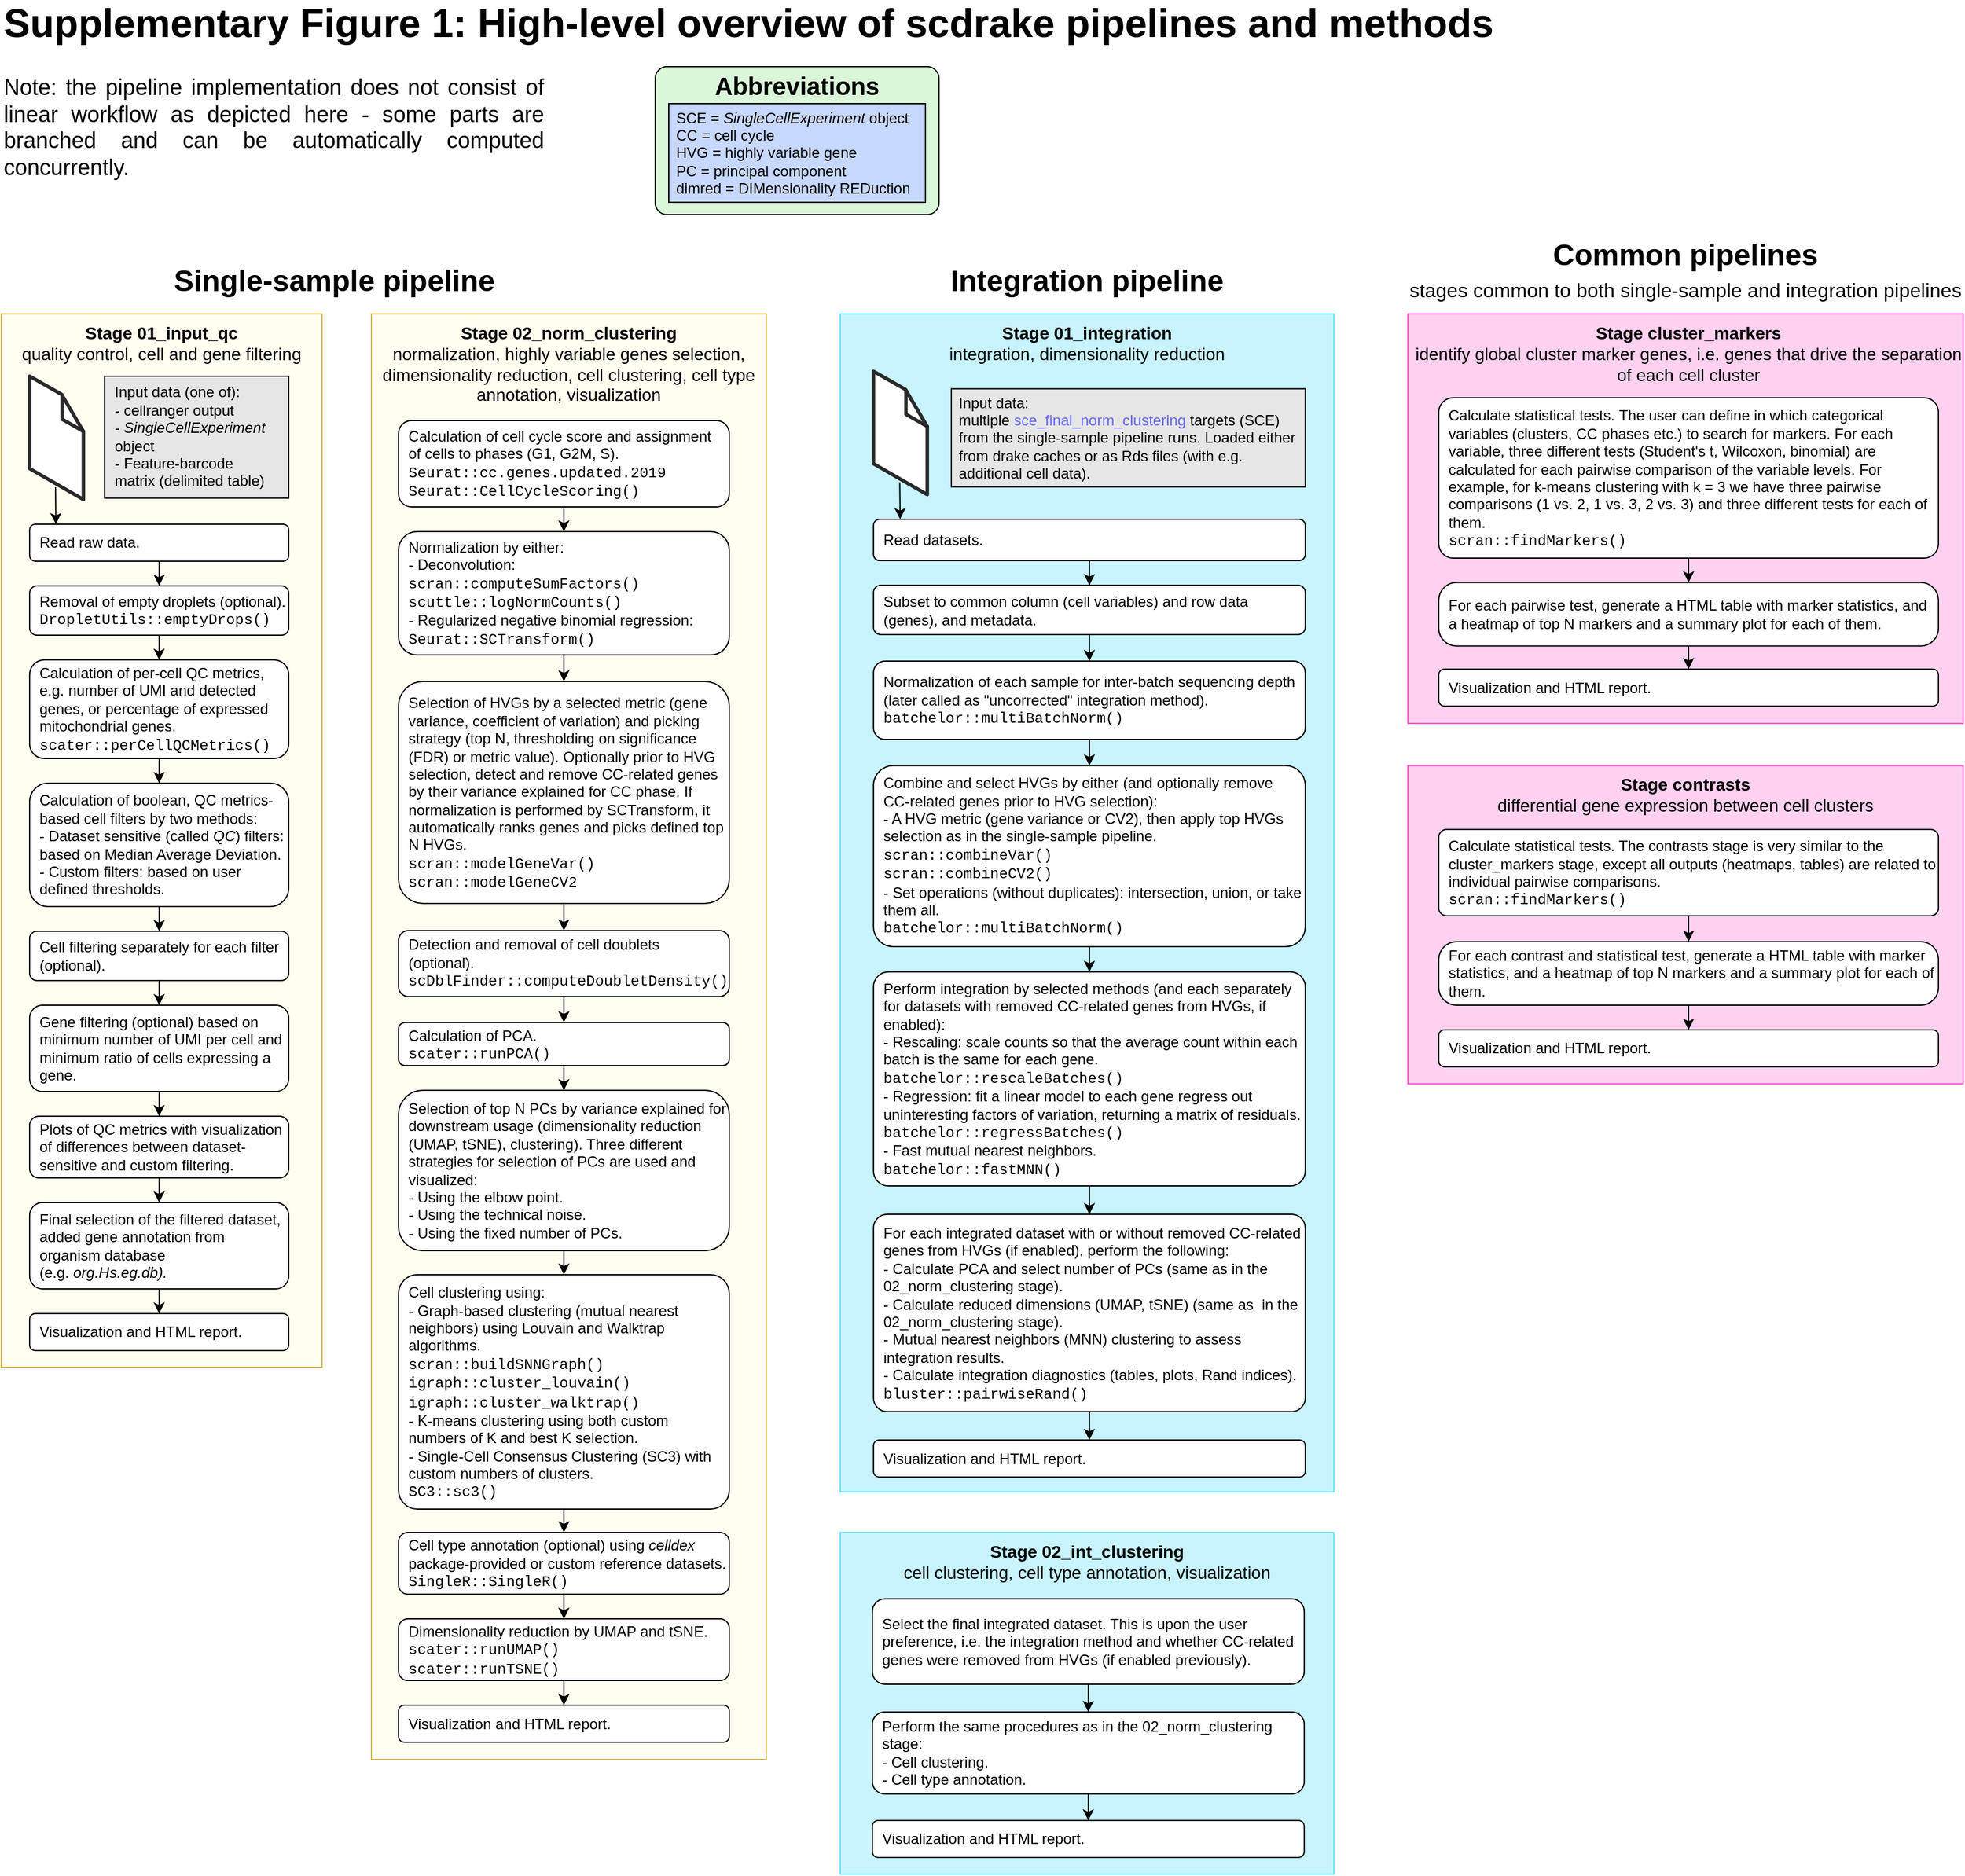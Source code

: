 <mxfile version="20.3.0" type="device"><diagram id="nO1Rkv5zXRL1NjKxyRtv" name="Page-1"><mxGraphModel dx="1422" dy="989" grid="1" gridSize="10" guides="1" tooltips="1" connect="1" arrows="1" fold="1" page="1" pageScale="1" pageWidth="2000" pageHeight="2000" math="0" shadow="0"><root><mxCell id="0"/><mxCell id="1" parent="0"/><mxCell id="ham2sdyWAXaf4eXFICbt-1" value="&lt;font color=&quot;#000000&quot; style=&quot;font-size: 32px;&quot;&gt;Supplementary Figure 1: High-level overview of scdrake pipelines and methods&lt;br style=&quot;font-size: 32px;&quot;&gt;&lt;/font&gt;" style="text;html=1;strokeColor=none;fillColor=none;align=left;verticalAlign=middle;whiteSpace=wrap;rounded=0;fontColor=#6666FF;fontSize=32;fontStyle=1" parent="1" vertex="1"><mxGeometry x="40" y="20" width="1280" height="30" as="geometry"/></mxCell><mxCell id="ham2sdyWAXaf4eXFICbt-2" value="&lt;font style=&quot;font-size: 14px;&quot;&gt;&lt;b&gt;Stage 01_input_qc&lt;/b&gt;&lt;br&gt;quality control, cell and gene filtering&lt;/font&gt;" style="rounded=0;whiteSpace=wrap;html=1;fillColor=#FFFEF0;strokeColor=#d6b656;verticalAlign=top;" parent="1" vertex="1"><mxGeometry x="40" y="270.5" width="260" height="854" as="geometry"/></mxCell><mxCell id="ham2sdyWAXaf4eXFICbt-3" value="&lt;font color=&quot;#000000&quot; style=&quot;font-size: 24px;&quot;&gt;Single-sample pipeline&lt;/font&gt;" style="text;html=1;strokeColor=none;fillColor=none;align=center;verticalAlign=middle;whiteSpace=wrap;rounded=0;fontColor=#6666FF;fontSize=24;fontStyle=1" parent="1" vertex="1"><mxGeometry x="170" y="228.5" width="280" height="30" as="geometry"/></mxCell><mxCell id="ham2sdyWAXaf4eXFICbt-4" value="Input data (one of):&lt;br&gt;&lt;div style=&quot;&quot;&gt;&lt;span style=&quot;background-color: initial;&quot;&gt;- cellranger output&lt;/span&gt;&lt;/div&gt;&lt;div style=&quot;&quot;&gt;&lt;span style=&quot;background-color: initial;&quot;&gt;- &lt;i&gt;SingleCellExperiment&lt;/i&gt; object&lt;/span&gt;&lt;/div&gt;&lt;div style=&quot;&quot;&gt;&lt;span style=&quot;background-color: initial;&quot;&gt;- Feature-barcode matrix&amp;nbsp;&lt;/span&gt;&lt;span style=&quot;background-color: initial;&quot;&gt;(delimited table)&lt;/span&gt;&lt;/div&gt;" style="text;html=1;strokeColor=default;fillColor=#E6E6E6;align=left;verticalAlign=middle;whiteSpace=wrap;rounded=0;spacingLeft=6;" parent="1" vertex="1"><mxGeometry x="123.75" y="321" width="149.25" height="98.86" as="geometry"/></mxCell><mxCell id="ham2sdyWAXaf4eXFICbt-5" value="" style="verticalLabelPosition=bottom;html=1;verticalAlign=top;strokeWidth=1;align=center;outlineConnect=0;dashed=0;outlineConnect=0;shape=mxgraph.aws3d.file;aspect=fixed;strokeColor=#292929;" parent="1" vertex="1"><mxGeometry x="63" y="321" width="43.63" height="100" as="geometry"/></mxCell><mxCell id="ham2sdyWAXaf4eXFICbt-18" style="edgeStyle=orthogonalEdgeStyle;rounded=0;orthogonalLoop=1;jettySize=auto;html=1;entryX=0.5;entryY=0;entryDx=0;entryDy=0;fontFamily=Courier New;fontColor=#000000;startSize=0;" parent="1" source="ham2sdyWAXaf4eXFICbt-6" target="ham2sdyWAXaf4eXFICbt-7" edge="1"><mxGeometry relative="1" as="geometry"/></mxCell><mxCell id="ham2sdyWAXaf4eXFICbt-6" value="&lt;font color=&quot;#000000&quot;&gt;Read raw data.&lt;/font&gt;" style="rounded=1;whiteSpace=wrap;html=1;fontColor=#6666FF;fillColor=default;spacingLeft=6;spacingRight=2;align=left;" parent="1" vertex="1"><mxGeometry x="63" y="441" width="210" height="30" as="geometry"/></mxCell><mxCell id="ham2sdyWAXaf4eXFICbt-19" style="edgeStyle=orthogonalEdgeStyle;rounded=0;orthogonalLoop=1;jettySize=auto;html=1;fontFamily=Courier New;fontColor=#000000;startSize=0;" parent="1" source="ham2sdyWAXaf4eXFICbt-7" target="ham2sdyWAXaf4eXFICbt-8" edge="1"><mxGeometry relative="1" as="geometry"/></mxCell><mxCell id="ham2sdyWAXaf4eXFICbt-7" value="&lt;font color=&quot;#000000&quot;&gt;Removal of empty droplets (optional).&lt;br&gt;&lt;font face=&quot;Courier New&quot;&gt;DropletUtils::emptyDrops()&lt;/font&gt;&lt;br&gt;&lt;/font&gt;" style="rounded=1;whiteSpace=wrap;html=1;fontColor=#6666FF;fillColor=default;spacingLeft=6;spacingRight=2;align=left;" parent="1" vertex="1"><mxGeometry x="63" y="491" width="210" height="40" as="geometry"/></mxCell><mxCell id="ham2sdyWAXaf4eXFICbt-20" style="edgeStyle=orthogonalEdgeStyle;rounded=0;orthogonalLoop=1;jettySize=auto;html=1;entryX=0.5;entryY=0;entryDx=0;entryDy=0;fontFamily=Courier New;fontColor=#000000;startSize=0;" parent="1" source="ham2sdyWAXaf4eXFICbt-8" target="ham2sdyWAXaf4eXFICbt-9" edge="1"><mxGeometry relative="1" as="geometry"/></mxCell><mxCell id="ham2sdyWAXaf4eXFICbt-8" value="&lt;font color=&quot;#000000&quot;&gt;Calculation of per-cell QC metrics, e.g. number of UMI and detected genes, or percentage of expressed mitochondrial genes.&lt;br&gt;&lt;font face=&quot;Courier New&quot;&gt;scater::perCellQCMetrics()&lt;/font&gt;&lt;br&gt;&lt;/font&gt;" style="rounded=1;whiteSpace=wrap;html=1;fontColor=#6666FF;fillColor=default;spacingLeft=6;spacingRight=2;align=left;" parent="1" vertex="1"><mxGeometry x="63" y="551" width="210" height="80" as="geometry"/></mxCell><mxCell id="ham2sdyWAXaf4eXFICbt-21" style="edgeStyle=orthogonalEdgeStyle;rounded=0;orthogonalLoop=1;jettySize=auto;html=1;fontFamily=Courier New;fontColor=#000000;startSize=0;" parent="1" source="ham2sdyWAXaf4eXFICbt-9" target="ham2sdyWAXaf4eXFICbt-11" edge="1"><mxGeometry relative="1" as="geometry"/></mxCell><mxCell id="ham2sdyWAXaf4eXFICbt-9" value="&lt;font color=&quot;#000000&quot;&gt;Calculation of boolean, QC metrics-based cell filters by two methods:&lt;br&gt;- Dataset sensitive (called &lt;i&gt;QC&lt;/i&gt;) filters: based on Median Average Deviation.&lt;br&gt;- Custom filters: based on user defined thresholds.&lt;br&gt;&lt;/font&gt;" style="rounded=1;whiteSpace=wrap;html=1;fontColor=#6666FF;fillColor=default;spacingLeft=6;spacingRight=2;align=left;" parent="1" vertex="1"><mxGeometry x="63" y="651" width="210" height="100" as="geometry"/></mxCell><mxCell id="ham2sdyWAXaf4eXFICbt-24" style="edgeStyle=orthogonalEdgeStyle;rounded=0;orthogonalLoop=1;jettySize=auto;html=1;fontFamily=Courier New;fontColor=#000000;startSize=0;" parent="1" source="ham2sdyWAXaf4eXFICbt-10" target="ham2sdyWAXaf4eXFICbt-13" edge="1"><mxGeometry relative="1" as="geometry"/></mxCell><mxCell id="ham2sdyWAXaf4eXFICbt-10" value="&lt;font color=&quot;#000000&quot;&gt;Plots of QC metrics with visualization of differences between dataset-sensitive and custom filtering.&lt;br&gt;&lt;/font&gt;" style="rounded=1;whiteSpace=wrap;html=1;fontColor=#6666FF;fillColor=default;spacingLeft=6;spacingRight=2;align=left;" parent="1" vertex="1"><mxGeometry x="63" y="921" width="210" height="50" as="geometry"/></mxCell><mxCell id="ham2sdyWAXaf4eXFICbt-22" style="edgeStyle=orthogonalEdgeStyle;rounded=0;orthogonalLoop=1;jettySize=auto;html=1;fontFamily=Courier New;fontColor=#000000;startSize=0;" parent="1" source="ham2sdyWAXaf4eXFICbt-11" target="ham2sdyWAXaf4eXFICbt-12" edge="1"><mxGeometry relative="1" as="geometry"/></mxCell><mxCell id="ham2sdyWAXaf4eXFICbt-11" value="&lt;font color=&quot;#000000&quot;&gt;Cell filtering separately for each filter (optional).&lt;br&gt;&lt;/font&gt;" style="rounded=1;whiteSpace=wrap;html=1;fontColor=#6666FF;fillColor=default;spacingLeft=6;spacingRight=2;align=left;" parent="1" vertex="1"><mxGeometry x="63" y="771" width="210" height="40" as="geometry"/></mxCell><mxCell id="ham2sdyWAXaf4eXFICbt-23" style="edgeStyle=orthogonalEdgeStyle;rounded=0;orthogonalLoop=1;jettySize=auto;html=1;fontFamily=Courier New;fontColor=#000000;startSize=0;" parent="1" source="ham2sdyWAXaf4eXFICbt-12" target="ham2sdyWAXaf4eXFICbt-10" edge="1"><mxGeometry relative="1" as="geometry"/></mxCell><mxCell id="ham2sdyWAXaf4eXFICbt-12" value="&lt;font color=&quot;#000000&quot;&gt;Gene filtering (optional) based on minimum number of UMI per cell and minimum ratio of cells expressing a gene.&lt;br&gt;&lt;/font&gt;" style="rounded=1;whiteSpace=wrap;html=1;fontColor=#6666FF;fillColor=default;spacingLeft=6;spacingRight=2;align=left;" parent="1" vertex="1"><mxGeometry x="63" y="831" width="210" height="70" as="geometry"/></mxCell><mxCell id="ham2sdyWAXaf4eXFICbt-25" style="edgeStyle=orthogonalEdgeStyle;rounded=0;orthogonalLoop=1;jettySize=auto;html=1;fontFamily=Courier New;fontColor=#000000;startSize=0;" parent="1" source="ham2sdyWAXaf4eXFICbt-13" target="ham2sdyWAXaf4eXFICbt-14" edge="1"><mxGeometry relative="1" as="geometry"/></mxCell><mxCell id="ham2sdyWAXaf4eXFICbt-13" value="&lt;font color=&quot;#000000&quot;&gt;Final selection of the filtered dataset, added gene annotation from organism database (e.g.&amp;nbsp;&lt;i&gt;org.Hs.eg.db).&lt;/i&gt;&lt;br&gt;&lt;/font&gt;" style="rounded=1;whiteSpace=wrap;html=1;fontColor=#6666FF;fillColor=default;spacingLeft=6;spacingRight=2;align=left;" parent="1" vertex="1"><mxGeometry x="63" y="991" width="210" height="70" as="geometry"/></mxCell><mxCell id="ham2sdyWAXaf4eXFICbt-14" value="&lt;span style=&quot;color: rgb(0, 0, 0);&quot;&gt;Visualization and HTML report.&lt;/span&gt;&lt;font color=&quot;#000000&quot;&gt;&lt;br&gt;&lt;/font&gt;" style="rounded=1;whiteSpace=wrap;html=1;fontColor=#6666FF;fillColor=default;spacingLeft=6;spacingRight=2;align=left;" parent="1" vertex="1"><mxGeometry x="63" y="1081" width="210" height="30" as="geometry"/></mxCell><mxCell id="ham2sdyWAXaf4eXFICbt-17" value="" style="endArrow=classic;html=1;rounded=0;fontFamily=Courier New;fontColor=#000000;" parent="1" edge="1"><mxGeometry width="50" height="50" relative="1" as="geometry"><mxPoint x="84" y="411" as="sourcePoint"/><mxPoint x="84.32" y="441" as="targetPoint"/></mxGeometry></mxCell><mxCell id="ham2sdyWAXaf4eXFICbt-26" value="&lt;b style=&quot;font-size: 14px;&quot;&gt;Stage 02_norm_clustering&lt;/b&gt;&lt;br style=&quot;font-size: 14px;&quot;&gt;&lt;span style=&quot;font-size: 14px;&quot;&gt;normalization, highly variable genes selection, dimensionality reduction, cell clustering, cell type annotation, visualization&lt;/span&gt;" style="rounded=0;whiteSpace=wrap;html=1;fillColor=#FFFEF0;strokeColor=#d6b656;verticalAlign=top;" parent="1" vertex="1"><mxGeometry x="340" y="270.5" width="320" height="1172" as="geometry"/></mxCell><mxCell id="viWicvidJHJeLeRqqGKH-9" style="edgeStyle=orthogonalEdgeStyle;rounded=0;orthogonalLoop=1;jettySize=auto;html=1;fontFamily=Courier New;" parent="1" source="ham2sdyWAXaf4eXFICbt-27" target="ham2sdyWAXaf4eXFICbt-28" edge="1"><mxGeometry relative="1" as="geometry"/></mxCell><mxCell id="ham2sdyWAXaf4eXFICbt-27" value="&lt;font&gt;Calculation of cell cycle score and assignment of cells to phases (G1, G2M, S).&lt;br&gt;&lt;/font&gt;&lt;font face=&quot;Courier New&quot;&gt;Seurat::cc.genes.updated.2019&lt;br&gt;Seurat::CellCycleScoring()&lt;/font&gt;" style="rounded=1;whiteSpace=wrap;html=1;fontColor=#000000;fillColor=default;spacingLeft=6;spacingRight=2;align=left;" parent="1" vertex="1"><mxGeometry x="362" y="357" width="268" height="70" as="geometry"/></mxCell><mxCell id="kHs4r68QSBqUsyetB1lQ-1" style="edgeStyle=orthogonalEdgeStyle;rounded=0;orthogonalLoop=1;jettySize=auto;html=1;entryX=0.5;entryY=0;entryDx=0;entryDy=0;" parent="1" source="ham2sdyWAXaf4eXFICbt-28" target="ham2sdyWAXaf4eXFICbt-29" edge="1"><mxGeometry relative="1" as="geometry"/></mxCell><mxCell id="ham2sdyWAXaf4eXFICbt-28" value="&lt;font&gt;Normalization by either:&lt;br&gt;- Deconvolution:&lt;br&gt;&lt;/font&gt;&lt;font face=&quot;Courier New&quot;&gt;scran::computeSumFactors()&lt;/font&gt;&lt;br&gt;&lt;font face=&quot;Courier New&quot;&gt;scuttle::logNormCounts()&lt;/font&gt;&lt;br&gt;-&amp;nbsp;Regularized negative binomial regression:&lt;br&gt;&lt;font face=&quot;Courier New&quot;&gt;Seurat::SCTransform()&lt;/font&gt;" style="rounded=1;whiteSpace=wrap;html=1;fontColor=#000000;fillColor=default;spacingLeft=6;spacingRight=2;align=left;sketch=0;shadow=0;glass=0;" parent="1" vertex="1"><mxGeometry x="362" y="447" width="268" height="100" as="geometry"/></mxCell><mxCell id="kHs4r68QSBqUsyetB1lQ-2" style="edgeStyle=orthogonalEdgeStyle;rounded=0;orthogonalLoop=1;jettySize=auto;html=1;entryX=0.5;entryY=0;entryDx=0;entryDy=0;" parent="1" source="ham2sdyWAXaf4eXFICbt-29" target="ham2sdyWAXaf4eXFICbt-30" edge="1"><mxGeometry relative="1" as="geometry"/></mxCell><mxCell id="ham2sdyWAXaf4eXFICbt-29" value="&lt;font&gt;Selection of HVGs by a selected metric (gene variance, coefficient of variation) and picking strategy (top N, thresholding on significance (FDR) or metric value). Optionally prior to HVG selection, detect and remove CC-related genes by their variance explained for CC phase. If normalization is performed by SCTransform, it automatically ranks genes and picks defined top N HVGs.&lt;br&gt;&lt;/font&gt;&lt;font face=&quot;Courier New&quot;&gt;scran::modelGeneVar()&lt;/font&gt;&lt;br&gt;&lt;font face=&quot;Courier New&quot;&gt;scran::modelGeneCV2&lt;/font&gt;" style="rounded=1;whiteSpace=wrap;html=1;fontColor=#000000;fillColor=default;spacingLeft=6;spacingRight=2;align=left;arcSize=11;" parent="1" vertex="1"><mxGeometry x="362" y="568.5" width="268" height="180" as="geometry"/></mxCell><mxCell id="kHs4r68QSBqUsyetB1lQ-3" style="edgeStyle=orthogonalEdgeStyle;rounded=0;orthogonalLoop=1;jettySize=auto;html=1;entryX=0.5;entryY=0;entryDx=0;entryDy=0;" parent="1" source="ham2sdyWAXaf4eXFICbt-30" target="ham2sdyWAXaf4eXFICbt-31" edge="1"><mxGeometry relative="1" as="geometry"/></mxCell><mxCell id="ham2sdyWAXaf4eXFICbt-30" value="&lt;font&gt;Detection and removal of cell doublets (optional).&lt;br&gt;&lt;/font&gt;&lt;font face=&quot;Courier New&quot;&gt;scDblFinder::computeDoubletDensity()&lt;/font&gt;" style="rounded=1;whiteSpace=wrap;html=1;fontColor=#000000;fillColor=default;spacingLeft=6;spacingRight=2;align=left;" parent="1" vertex="1"><mxGeometry x="362" y="770.5" width="268" height="53.5" as="geometry"/></mxCell><mxCell id="kHs4r68QSBqUsyetB1lQ-4" style="edgeStyle=orthogonalEdgeStyle;rounded=0;orthogonalLoop=1;jettySize=auto;html=1;entryX=0.5;entryY=0;entryDx=0;entryDy=0;" parent="1" source="ham2sdyWAXaf4eXFICbt-31" target="ham2sdyWAXaf4eXFICbt-32" edge="1"><mxGeometry relative="1" as="geometry"/></mxCell><mxCell id="ham2sdyWAXaf4eXFICbt-31" value="&lt;font&gt;Calculation of PCA.&lt;br&gt;&lt;/font&gt;&lt;font face=&quot;Courier New&quot;&gt;scater::runPCA()&lt;/font&gt;" style="rounded=1;whiteSpace=wrap;html=1;fontColor=#000000;fillColor=default;spacingLeft=6;spacingRight=2;align=left;" parent="1" vertex="1"><mxGeometry x="362" y="845" width="268" height="35" as="geometry"/></mxCell><mxCell id="kHs4r68QSBqUsyetB1lQ-5" style="edgeStyle=orthogonalEdgeStyle;rounded=0;orthogonalLoop=1;jettySize=auto;html=1;entryX=0.5;entryY=0;entryDx=0;entryDy=0;" parent="1" source="ham2sdyWAXaf4eXFICbt-32" target="ham2sdyWAXaf4eXFICbt-34" edge="1"><mxGeometry relative="1" as="geometry"/></mxCell><mxCell id="ham2sdyWAXaf4eXFICbt-32" value="&lt;font&gt;Selection of top N PCs by variance explained for downstream usage (dimensionality reduction (UMAP, tSNE), clustering). Three different strategies for selection of PCs are used and visualized:&lt;br&gt;- Using the elbow point.&lt;br&gt;- Using the technical noise.&lt;br&gt;- Using the fixed number of PCs.&lt;/font&gt;" style="rounded=1;whiteSpace=wrap;html=1;fontColor=#000000;fillColor=default;spacingLeft=6;spacingRight=2;align=left;" parent="1" vertex="1"><mxGeometry x="362" y="900" width="268" height="130" as="geometry"/></mxCell><mxCell id="ham2sdyWAXaf4eXFICbt-33" value="&lt;div style=&quot;text-align: justify;&quot;&gt;Note: the pipeline implementation does not consist of linear workflow as depicted here - some parts are branched and can be automatically computed concurrently.&lt;/div&gt;" style="text;whiteSpace=wrap;html=1;fontSize=18;fontFamily=Helvetica;fontColor=#000000;align=left;" parent="1" vertex="1"><mxGeometry x="40" y="70" width="440" height="110" as="geometry"/></mxCell><mxCell id="kHs4r68QSBqUsyetB1lQ-6" style="edgeStyle=orthogonalEdgeStyle;rounded=0;orthogonalLoop=1;jettySize=auto;html=1;entryX=0.5;entryY=0;entryDx=0;entryDy=0;" parent="1" source="ham2sdyWAXaf4eXFICbt-34" target="ham2sdyWAXaf4eXFICbt-35" edge="1"><mxGeometry relative="1" as="geometry"/></mxCell><mxCell id="ham2sdyWAXaf4eXFICbt-34" value="Cell clustering using:&lt;br&gt;-&amp;nbsp;&lt;span style=&quot;background-color: initial;&quot;&gt;Graph-based clustering (mutual nearest neighbors) using Louvain and Walktrap algorithms.&lt;br&gt;&lt;font face=&quot;Courier New&quot;&gt;scran::buildSNNGraph()&lt;br&gt;igraph::cluster_louvain()&lt;br&gt;igraph::cluster_walktrap()&lt;br&gt;&lt;/font&gt;&lt;/span&gt;&lt;div&gt;- K-means clustering using both custom numbers of K and best K selection.&lt;/div&gt;&lt;div&gt;- Single-Cell Consensus Clustering (SC3) with custom numbers of clusters.&lt;/div&gt;&lt;div&gt;&lt;font face=&quot;Courier New&quot;&gt;SC3::sc3()&lt;/font&gt;&lt;br&gt;&lt;/div&gt;" style="rounded=1;whiteSpace=wrap;html=1;fontColor=#000000;fillColor=default;spacingLeft=6;spacingRight=2;align=left;arcSize=8;" parent="1" vertex="1"><mxGeometry x="362" y="1049.5" width="268" height="190" as="geometry"/></mxCell><mxCell id="kHs4r68QSBqUsyetB1lQ-7" style="edgeStyle=orthogonalEdgeStyle;rounded=0;orthogonalLoop=1;jettySize=auto;html=1;" parent="1" source="ham2sdyWAXaf4eXFICbt-35" target="ham2sdyWAXaf4eXFICbt-36" edge="1"><mxGeometry relative="1" as="geometry"/></mxCell><mxCell id="ham2sdyWAXaf4eXFICbt-35" value="&lt;font&gt;Cell type annotation (optional) using &lt;i&gt;celldex&lt;/i&gt; package-provided or custom reference datasets.&lt;br&gt;&lt;/font&gt;&lt;font face=&quot;Courier New&quot;&gt;SingleR::SingleR()&lt;/font&gt;" style="rounded=1;whiteSpace=wrap;html=1;fontColor=#000000;fillColor=default;spacingLeft=6;spacingRight=2;align=left;" parent="1" vertex="1"><mxGeometry x="362" y="1258.5" width="268" height="50" as="geometry"/></mxCell><mxCell id="kHs4r68QSBqUsyetB1lQ-8" style="edgeStyle=orthogonalEdgeStyle;rounded=0;orthogonalLoop=1;jettySize=auto;html=1;entryX=0.5;entryY=0;entryDx=0;entryDy=0;" parent="1" source="ham2sdyWAXaf4eXFICbt-36" target="ham2sdyWAXaf4eXFICbt-37" edge="1"><mxGeometry relative="1" as="geometry"/></mxCell><mxCell id="ham2sdyWAXaf4eXFICbt-36" value="&lt;font&gt;Dimensionality reduction by UMAP and tSNE.&lt;br&gt;&lt;/font&gt;&lt;span style=&quot;font-family: &amp;quot;Courier New&amp;quot;;&quot;&gt;scater::runUMAP()&lt;/span&gt;&lt;font face=&quot;Courier New&quot;&gt;&lt;br&gt;scater::runTSNE()&lt;/font&gt;" style="rounded=1;whiteSpace=wrap;html=1;fontColor=#000000;fillColor=default;spacingLeft=6;spacingRight=2;align=left;" parent="1" vertex="1"><mxGeometry x="362" y="1328.5" width="268" height="50" as="geometry"/></mxCell><mxCell id="ham2sdyWAXaf4eXFICbt-37" value="&lt;font color=&quot;#000000&quot;&gt;Visualization and HTML report.&lt;br&gt;&lt;/font&gt;" style="rounded=1;whiteSpace=wrap;html=1;fontColor=#6666FF;fillColor=default;spacingLeft=6;spacingRight=2;align=left;" parent="1" vertex="1"><mxGeometry x="362" y="1398.5" width="268" height="30" as="geometry"/></mxCell><mxCell id="ham2sdyWAXaf4eXFICbt-38" value="&lt;font style=&quot;font-size: 14px;&quot;&gt;&lt;b&gt;Stage 01_integration&lt;/b&gt;&lt;br&gt;integration, dimensionality reduction&lt;/font&gt;" style="rounded=0;whiteSpace=wrap;html=1;fillColor=#C7F4FF;strokeColor=#66E0FF;verticalAlign=top;" parent="1" vertex="1"><mxGeometry x="720" y="270.5" width="400" height="955" as="geometry"/></mxCell><mxCell id="ham2sdyWAXaf4eXFICbt-39" value="&lt;font color=&quot;#000000&quot; style=&quot;font-size: 24px;&quot;&gt;Integration pipeline&lt;/font&gt;" style="text;html=1;strokeColor=none;fillColor=none;align=center;verticalAlign=middle;whiteSpace=wrap;rounded=0;fontColor=#6666FF;fontSize=24;fontStyle=1" parent="1" vertex="1"><mxGeometry x="775" y="228.5" width="290" height="30" as="geometry"/></mxCell><mxCell id="ham2sdyWAXaf4eXFICbt-40" value="&lt;div style=&quot;&quot;&gt;&lt;span style=&quot;background-color: initial;&quot;&gt;Input data: multiple&amp;nbsp;&lt;/span&gt;&lt;font style=&quot;background-color: initial;&quot; color=&quot;#6666ff&quot;&gt;sce_final_norm_clustering&lt;/font&gt;&lt;span style=&quot;background-color: initial;&quot;&gt;&amp;nbsp;targets (SCE) from the single-sample pipeline runs. Loaded either from drake caches or as Rds files (with e.g. additional cell data).&lt;/span&gt;&lt;/div&gt;" style="text;html=1;strokeColor=default;fillColor=#E6E6E6;align=left;verticalAlign=middle;whiteSpace=wrap;rounded=0;spacingLeft=4;" parent="1" vertex="1"><mxGeometry x="810" y="331.23" width="286.88" height="79.54" as="geometry"/></mxCell><mxCell id="ham2sdyWAXaf4eXFICbt-42" value="" style="verticalLabelPosition=bottom;html=1;verticalAlign=top;strokeWidth=1;align=center;outlineConnect=0;dashed=0;outlineConnect=0;shape=mxgraph.aws3d.file;aspect=fixed;strokeColor=#292929;" parent="1" vertex="1"><mxGeometry x="746.88" y="317" width="43.63" height="100" as="geometry"/></mxCell><mxCell id="kHs4r68QSBqUsyetB1lQ-10" style="edgeStyle=orthogonalEdgeStyle;rounded=0;orthogonalLoop=1;jettySize=auto;html=1;" parent="1" source="ham2sdyWAXaf4eXFICbt-43" target="ham2sdyWAXaf4eXFICbt-44" edge="1"><mxGeometry relative="1" as="geometry"/></mxCell><mxCell id="ham2sdyWAXaf4eXFICbt-43" value="&lt;font color=&quot;#000000&quot;&gt;Read datasets.&lt;/font&gt;" style="rounded=1;whiteSpace=wrap;html=1;fontColor=#6666FF;fillColor=default;spacingLeft=6;spacingRight=2;align=left;" parent="1" vertex="1"><mxGeometry x="746.88" y="437" width="350" height="33.5" as="geometry"/></mxCell><mxCell id="kHs4r68QSBqUsyetB1lQ-11" style="edgeStyle=orthogonalEdgeStyle;rounded=0;orthogonalLoop=1;jettySize=auto;html=1;entryX=0.5;entryY=0;entryDx=0;entryDy=0;" parent="1" source="ham2sdyWAXaf4eXFICbt-44" target="ham2sdyWAXaf4eXFICbt-48" edge="1"><mxGeometry relative="1" as="geometry"/></mxCell><mxCell id="ham2sdyWAXaf4eXFICbt-44" value="&lt;font color=&quot;#000000&quot;&gt;Subset to common column (cell variables) and row data (genes), and metadata.&amp;nbsp;&lt;/font&gt;" style="rounded=1;whiteSpace=wrap;html=1;fontColor=#6666FF;fillColor=default;spacingLeft=6;spacingRight=2;align=left;" parent="1" vertex="1"><mxGeometry x="746.88" y="490.5" width="350" height="40" as="geometry"/></mxCell><mxCell id="ItrmpPHE8p6n0ieT8JwW-2" style="edgeStyle=orthogonalEdgeStyle;rounded=0;orthogonalLoop=1;jettySize=auto;html=1;entryX=0.5;entryY=0;entryDx=0;entryDy=0;" parent="1" source="ham2sdyWAXaf4eXFICbt-46" target="ham2sdyWAXaf4eXFICbt-47" edge="1"><mxGeometry relative="1" as="geometry"/></mxCell><mxCell id="ham2sdyWAXaf4eXFICbt-46" value="&lt;font color=&quot;#000000&quot;&gt;Combine and select HVGs by either (and optionally remove CC-related genes prior to HVG selection):&lt;br&gt;- A HVG metric (gene variance or CV2), then apply top HVGs selection as in the single-sample pipeline.&lt;br&gt;&lt;font face=&quot;Courier New&quot;&gt;scran::combineVar()&lt;br&gt;scran::combineCV2()&lt;br&gt;&lt;/font&gt;- Set operations (without duplicates): intersection, union, or take them all.&lt;br&gt;&lt;font face=&quot;Courier New&quot;&gt;batchelor::multiBatchNorm()&lt;/font&gt;&lt;br&gt;&lt;/font&gt;" style="rounded=1;whiteSpace=wrap;html=1;fontColor=#6666FF;fillColor=default;spacingLeft=6;spacingRight=2;align=left;arcSize=11;" parent="1" vertex="1"><mxGeometry x="746.88" y="636.75" width="350" height="146.75" as="geometry"/></mxCell><mxCell id="ItrmpPHE8p6n0ieT8JwW-3" style="edgeStyle=orthogonalEdgeStyle;rounded=0;orthogonalLoop=1;jettySize=auto;html=1;entryX=0.5;entryY=0;entryDx=0;entryDy=0;" parent="1" source="ham2sdyWAXaf4eXFICbt-47" target="viWicvidJHJeLeRqqGKH-3" edge="1"><mxGeometry relative="1" as="geometry"/></mxCell><mxCell id="ham2sdyWAXaf4eXFICbt-47" value="&lt;font color=&quot;#000000&quot;&gt;Perform integration by selected methods (and each separately for datasets with removed CC-related genes from HVGs, if enabled):&lt;br&gt;&lt;div&gt;- Rescaling: scale counts so that the average count within each batch is the same for each gene.&lt;/div&gt;&lt;div&gt;&lt;font face=&quot;Courier New&quot;&gt;batchelor::rescaleBatches()&lt;/font&gt;&lt;br&gt;&lt;/div&gt;&lt;div&gt;- Regression: fit a linear model to each gene regress out uninteresting factors of variation, returning a matrix of residuals.&lt;/div&gt;&lt;div&gt;&lt;font face=&quot;Courier New&quot;&gt;batchelor::regressBatches()&lt;/font&gt;&lt;br&gt;&lt;/div&gt;&lt;div&gt;- Fast mutual nearest neighbors.&lt;/div&gt;&lt;div&gt;&lt;font face=&quot;Courier New&quot;&gt;batchelor::fastMNN()&lt;/font&gt;&lt;br&gt;&lt;/div&gt;&lt;/font&gt;" style="rounded=1;whiteSpace=wrap;html=1;fontColor=#6666FF;fillColor=default;spacingLeft=6;spacingRight=2;align=left;arcSize=7;" parent="1" vertex="1"><mxGeometry x="746.88" y="804" width="350" height="173.5" as="geometry"/></mxCell><mxCell id="ItrmpPHE8p6n0ieT8JwW-1" style="edgeStyle=orthogonalEdgeStyle;rounded=0;orthogonalLoop=1;jettySize=auto;html=1;" parent="1" source="ham2sdyWAXaf4eXFICbt-48" target="ham2sdyWAXaf4eXFICbt-46" edge="1"><mxGeometry relative="1" as="geometry"/></mxCell><mxCell id="ham2sdyWAXaf4eXFICbt-48" value="&lt;font color=&quot;#000000&quot;&gt;Normalization of each sample for inter-batch sequencing depth (later called as &quot;uncorrected&quot; integration method).&lt;br&gt;&lt;font face=&quot;Courier New&quot;&gt;batchelor::multiBatchNorm()&lt;/font&gt;&lt;br&gt;&lt;/font&gt;" style="rounded=1;whiteSpace=wrap;html=1;fontColor=#6666FF;fillColor=default;spacingLeft=6;spacingRight=2;align=left;" parent="1" vertex="1"><mxGeometry x="746.88" y="552" width="350" height="63.5" as="geometry"/></mxCell><mxCell id="ItrmpPHE8p6n0ieT8JwW-4" style="edgeStyle=orthogonalEdgeStyle;rounded=0;orthogonalLoop=1;jettySize=auto;html=1;entryX=0.5;entryY=0;entryDx=0;entryDy=0;" parent="1" source="viWicvidJHJeLeRqqGKH-3" target="viWicvidJHJeLeRqqGKH-4" edge="1"><mxGeometry relative="1" as="geometry"/></mxCell><mxCell id="viWicvidJHJeLeRqqGKH-3" value="&lt;font color=&quot;#000000&quot;&gt;For each integrated dataset with or without removed CC-related genes from HVGs (if enabled), perform the following:&lt;br&gt;- Calculate PCA and select number of PCs (same as in the 02_norm_clustering stage).&lt;br&gt;- Calculate reduced dimensions (UMAP, tSNE) (&lt;/font&gt;&lt;span style=&quot;color: rgb(0, 0, 0);&quot;&gt;same as&amp;nbsp; in the 02_norm_clustering stage)&lt;/span&gt;&lt;font color=&quot;#000000&quot;&gt;.&lt;br&gt;- Mutual nearest neighbors (MNN) clustering to assess integration results.&lt;br&gt;- Calculate integration diagnostics (tables, plots, Rand indices).&lt;br&gt;&lt;font face=&quot;Courier New&quot;&gt;bluster::pairwiseRand()&lt;/font&gt;&lt;br&gt;&lt;/font&gt;" style="rounded=1;whiteSpace=wrap;html=1;fontColor=#6666FF;fillColor=default;spacingLeft=6;spacingRight=2;align=left;arcSize=7;" parent="1" vertex="1"><mxGeometry x="746.88" y="1000.5" width="350" height="160" as="geometry"/></mxCell><mxCell id="viWicvidJHJeLeRqqGKH-4" value="&lt;span style=&quot;color: rgb(0, 0, 0);&quot;&gt;Visualization and HTML report.&lt;/span&gt;&lt;font color=&quot;#000000&quot;&gt;&lt;br&gt;&lt;/font&gt;" style="rounded=1;whiteSpace=wrap;html=1;fontColor=#6666FF;fillColor=default;spacingLeft=6;spacingRight=2;align=left;" parent="1" vertex="1"><mxGeometry x="746.88" y="1183.5" width="350" height="30" as="geometry"/></mxCell><mxCell id="viWicvidJHJeLeRqqGKH-5" value="&lt;b style=&quot;font-size: 14px;&quot;&gt;Stage 02_int_clustering&lt;/b&gt;&lt;br style=&quot;font-size: 14px;&quot;&gt;&lt;span style=&quot;font-size: 14px;&quot;&gt;cell clustering, cell type annotation, visualization&lt;/span&gt;" style="rounded=0;whiteSpace=wrap;html=1;fillColor=#C7F4FF;strokeColor=#66E0FF;verticalAlign=top;" parent="1" vertex="1"><mxGeometry x="720" y="1258.5" width="400" height="277" as="geometry"/></mxCell><mxCell id="ItrmpPHE8p6n0ieT8JwW-6" style="edgeStyle=orthogonalEdgeStyle;rounded=0;orthogonalLoop=1;jettySize=auto;html=1;entryX=0.5;entryY=0;entryDx=0;entryDy=0;" parent="1" source="viWicvidJHJeLeRqqGKH-6" target="viWicvidJHJeLeRqqGKH-7" edge="1"><mxGeometry relative="1" as="geometry"/></mxCell><mxCell id="viWicvidJHJeLeRqqGKH-6" value="&lt;font color=&quot;#000000&quot;&gt;Select the final integrated dataset. This is upon the user preference, i.e. the integration method and whether CC-related genes were removed from HVGs (if enabled previously).&lt;/font&gt;" style="rounded=1;whiteSpace=wrap;html=1;fontColor=#6666FF;fillColor=default;spacingLeft=6;spacingRight=2;align=left;" parent="1" vertex="1"><mxGeometry x="746" y="1312.23" width="350" height="69.27" as="geometry"/></mxCell><mxCell id="ItrmpPHE8p6n0ieT8JwW-7" style="edgeStyle=orthogonalEdgeStyle;rounded=0;orthogonalLoop=1;jettySize=auto;html=1;entryX=0.5;entryY=0;entryDx=0;entryDy=0;" parent="1" source="viWicvidJHJeLeRqqGKH-7" target="viWicvidJHJeLeRqqGKH-8" edge="1"><mxGeometry relative="1" as="geometry"/></mxCell><mxCell id="viWicvidJHJeLeRqqGKH-7" value="&lt;font color=&quot;#000000&quot;&gt;Perform the same procedures as in the 02_norm_clustering stage:&lt;br&gt;- Cell clustering.&lt;br&gt;- Cell type annotation.&lt;br&gt;&lt;/font&gt;" style="rounded=1;whiteSpace=wrap;html=1;fontColor=#6666FF;fillColor=default;spacingLeft=6;spacingRight=2;align=left;" parent="1" vertex="1"><mxGeometry x="746" y="1403.98" width="350" height="66.52" as="geometry"/></mxCell><mxCell id="viWicvidJHJeLeRqqGKH-8" value="&lt;span style=&quot;color: rgb(0, 0, 0);&quot;&gt;Visualization and HTML report.&lt;/span&gt;&lt;font color=&quot;#000000&quot;&gt;&lt;br&gt;&lt;/font&gt;" style="rounded=1;whiteSpace=wrap;html=1;fontColor=#6666FF;fillColor=default;spacingLeft=6;spacingRight=2;align=left;" parent="1" vertex="1"><mxGeometry x="746" y="1492" width="350" height="30" as="geometry"/></mxCell><mxCell id="kHs4r68QSBqUsyetB1lQ-9" value="" style="endArrow=classic;html=1;rounded=0;fontFamily=Courier New;fontColor=#000000;" parent="1" edge="1"><mxGeometry width="50" height="50" relative="1" as="geometry"><mxPoint x="768.2" y="407" as="sourcePoint"/><mxPoint x="768.52" y="437" as="targetPoint"/></mxGeometry></mxCell><mxCell id="jf8yFdJj5HJkme6PNDb0-1" value="&lt;font color=&quot;#000000&quot; style=&quot;&quot;&gt;&lt;font style=&quot;font-size: 24px;&quot;&gt;Common pipelines&lt;/font&gt;&lt;br&gt;&lt;span style=&quot;font-size: 16px; font-weight: normal;&quot;&gt;stages common to both single-sample and integration pipelines&lt;/span&gt;&lt;br&gt;&lt;/font&gt;" style="text;html=1;strokeColor=none;fillColor=none;align=center;verticalAlign=middle;whiteSpace=wrap;rounded=0;fontColor=#6666FF;fontSize=20;fontStyle=1" parent="1" vertex="1"><mxGeometry x="1180" y="220" width="450" height="30" as="geometry"/></mxCell><mxCell id="jf8yFdJj5HJkme6PNDb0-2" value="&lt;font style=&quot;font-size: 14px;&quot;&gt;&lt;b&gt;Stage cluster_markers&lt;/b&gt;&lt;br&gt;identify global cluster marker genes, i.e. genes that drive the separation of each cell cluster&lt;/font&gt;" style="rounded=0;whiteSpace=wrap;html=1;fillColor=#FFD1F0;strokeColor=#FF52C5;verticalAlign=top;spacingLeft=5;" parent="1" vertex="1"><mxGeometry x="1180" y="270.5" width="450" height="332" as="geometry"/></mxCell><mxCell id="jf8yFdJj5HJkme6PNDb0-3" value="" style="rounded=1;whiteSpace=wrap;html=1;labelBackgroundColor=none;strokeColor=default;fontSize=12;fontColor=#000000;fillColor=#DBF7D9;arcSize=8;" parent="1" vertex="1"><mxGeometry x="570" y="70" width="230" height="120" as="geometry"/></mxCell><mxCell id="jf8yFdJj5HJkme6PNDb0-4" value="&lt;span style=&quot;font-family: Helvetica; font-size: 12px; font-style: normal; font-variant-ligatures: normal; font-variant-caps: normal; font-weight: 400; letter-spacing: normal; orphans: 2; text-indent: 0px; text-transform: none; widows: 2; word-spacing: 0px; -webkit-text-stroke-width: 0px; text-decoration-thickness: initial; text-decoration-style: initial; text-decoration-color: initial; float: none; display: inline !important;&quot;&gt;SCE = &lt;/span&gt;&lt;span style=&quot;font-family: Helvetica; font-size: 12px; font-variant-ligatures: normal; font-variant-caps: normal; font-weight: 400; letter-spacing: normal; orphans: 2; text-indent: 0px; text-transform: none; widows: 2; word-spacing: 0px; -webkit-text-stroke-width: 0px; text-decoration-thickness: initial; text-decoration-style: initial; text-decoration-color: initial; float: none; display: inline !important;&quot;&gt;&lt;i&gt;SingleCellExperiment&lt;/i&gt;&lt;/span&gt;&lt;span style=&quot;font-family: Helvetica; font-size: 12px; font-style: normal; font-variant-ligatures: normal; font-variant-caps: normal; font-weight: 400; letter-spacing: normal; orphans: 2; text-indent: 0px; text-transform: none; widows: 2; word-spacing: 0px; -webkit-text-stroke-width: 0px; text-decoration-thickness: initial; text-decoration-style: initial; text-decoration-color: initial; float: none; display: inline !important;&quot;&gt; object&lt;br&gt;&lt;/span&gt;&lt;span style=&quot;font-family: Helvetica; font-size: 12px; font-variant-ligatures: normal; font-variant-caps: normal; font-weight: 400; letter-spacing: normal; orphans: 2; text-indent: 0px; text-transform: none; widows: 2; word-spacing: 0px; -webkit-text-stroke-width: 0px; text-decoration-thickness: initial; text-decoration-style: initial; text-decoration-color: initial; float: none; display: inline !important;&quot;&gt;CC = cell cycle&lt;br&gt;HVG = highly variable gene&lt;br&gt;PC = principal component&lt;br&gt;dimred = DIMensionality REDuction&lt;br&gt;&lt;/span&gt;" style="text;whiteSpace=wrap;html=1;fontSize=12;strokeColor=default;fillColor=#C7D8FF;labelBackgroundColor=none;fontColor=default;verticalAlign=middle;horizontal=1;align=left;spacingLeft=4;" parent="1" vertex="1"><mxGeometry x="581" y="100" width="208" height="80" as="geometry"/></mxCell><mxCell id="jf8yFdJj5HJkme6PNDb0-6" value="&lt;font color=&quot;#000000&quot; style=&quot;font-size: 20px;&quot;&gt;Abbreviations&lt;/font&gt;" style="text;html=1;strokeColor=none;fillColor=none;align=center;verticalAlign=middle;whiteSpace=wrap;rounded=0;fontColor=#6666FF;fontSize=20;fontStyle=1" parent="1" vertex="1"><mxGeometry x="570" y="70" width="230" height="30" as="geometry"/></mxCell><mxCell id="jf8yFdJj5HJkme6PNDb0-18" style="edgeStyle=orthogonalEdgeStyle;rounded=0;orthogonalLoop=1;jettySize=auto;html=1;entryX=0.5;entryY=0;entryDx=0;entryDy=0;fontFamily=Courier New;fontSize=24;" parent="1" source="jf8yFdJj5HJkme6PNDb0-15" target="jf8yFdJj5HJkme6PNDb0-16" edge="1"><mxGeometry relative="1" as="geometry"/></mxCell><mxCell id="jf8yFdJj5HJkme6PNDb0-15" value="&lt;font color=&quot;#000000&quot;&gt;Calculate statistical tests.&amp;nbsp;&lt;/font&gt;&lt;span style=&quot;background-color: initial;&quot;&gt;&lt;font color=&quot;#000000&quot;&gt;The user can define in which categorical variables (clusters, CC phases etc.) to search for markers. For each variable,&amp;nbsp;&lt;/font&gt;&lt;/span&gt;&lt;span style=&quot;color: rgb(0, 0, 0); background-color: initial;&quot;&gt;three different tests (Student's t, Wilcoxon, binomial) are calculated for each pairwise comparison of the variable levels. For example, for k-means clustering with k = 3 we have three pairwise comparisons (1 vs. 2, 1 vs. 3, 2 vs. 3) and three different tests for each of them.&lt;br&gt;&lt;/span&gt;&lt;span style=&quot;background-color: initial;&quot;&gt;&lt;font color=&quot;#000000&quot;&gt;&lt;font face=&quot;Courier New&quot;&gt;scran::findMarkers()&lt;/font&gt;&lt;br&gt;&lt;/font&gt;&lt;/span&gt;" style="rounded=1;whiteSpace=wrap;html=1;fontColor=#6666FF;fillColor=default;spacingLeft=6;spacingRight=2;align=left;arcSize=9;" parent="1" vertex="1"><mxGeometry x="1205" y="338.5" width="405" height="130" as="geometry"/></mxCell><mxCell id="jf8yFdJj5HJkme6PNDb0-19" style="edgeStyle=orthogonalEdgeStyle;rounded=0;orthogonalLoop=1;jettySize=auto;html=1;entryX=0.5;entryY=0;entryDx=0;entryDy=0;fontFamily=Courier New;fontSize=24;" parent="1" source="jf8yFdJj5HJkme6PNDb0-16" target="jf8yFdJj5HJkme6PNDb0-17" edge="1"><mxGeometry relative="1" as="geometry"/></mxCell><mxCell id="jf8yFdJj5HJkme6PNDb0-16" value="&lt;span style=&quot;background-color: initial;&quot;&gt;&lt;font color=&quot;#000000&quot;&gt;For each pairwise test, generate a HTML table with marker statistics, and a heatmap of top N markers and a summary plot for each of them.&lt;br&gt;&lt;/font&gt;&lt;/span&gt;" style="rounded=1;whiteSpace=wrap;html=1;fontColor=#6666FF;fillColor=default;spacingLeft=6;spacingRight=2;align=left;arcSize=28;" parent="1" vertex="1"><mxGeometry x="1205" y="488.25" width="405" height="51.5" as="geometry"/></mxCell><mxCell id="jf8yFdJj5HJkme6PNDb0-17" value="&lt;span style=&quot;color: rgb(0, 0, 0);&quot;&gt;Visualization and HTML report.&lt;/span&gt;&lt;font color=&quot;#000000&quot;&gt;&lt;br&gt;&lt;/font&gt;" style="rounded=1;whiteSpace=wrap;html=1;fontColor=#6666FF;fillColor=default;spacingLeft=6;spacingRight=2;align=left;" parent="1" vertex="1"><mxGeometry x="1205" y="558.5" width="405" height="30" as="geometry"/></mxCell><mxCell id="jf8yFdJj5HJkme6PNDb0-20" value="&lt;font style=&quot;font-size: 14px;&quot;&gt;&lt;b&gt;Stage contrasts&lt;/b&gt;&lt;br&gt;differential gene expression between cell clusters&lt;/font&gt;" style="rounded=0;whiteSpace=wrap;html=1;fillColor=#FFD1F0;strokeColor=#FF52C5;verticalAlign=top;" parent="1" vertex="1"><mxGeometry x="1180" y="636.75" width="450" height="258" as="geometry"/></mxCell><mxCell id="jf8yFdJj5HJkme6PNDb0-24" style="edgeStyle=orthogonalEdgeStyle;rounded=0;orthogonalLoop=1;jettySize=auto;html=1;entryX=0.5;entryY=0;entryDx=0;entryDy=0;fontFamily=Courier New;fontSize=24;" parent="1" source="jf8yFdJj5HJkme6PNDb0-21" target="jf8yFdJj5HJkme6PNDb0-22" edge="1"><mxGeometry relative="1" as="geometry"/></mxCell><mxCell id="jf8yFdJj5HJkme6PNDb0-21" value="&lt;span style=&quot;background-color: initial;&quot;&gt;&lt;font color=&quot;#000000&quot;&gt;Calculate statistical tests. The contrasts stage is very similar to the cluster_markers stage, except all outputs (heatmaps, tables) are related to individual pairwise comparisons.&lt;/font&gt;&lt;br&gt;&lt;/span&gt;&lt;span style=&quot;background-color: initial;&quot;&gt;&lt;font color=&quot;#000000&quot;&gt;&lt;font face=&quot;Courier New&quot;&gt;scran::findMarkers()&lt;/font&gt;&lt;br&gt;&lt;/font&gt;&lt;/span&gt;" style="rounded=1;whiteSpace=wrap;html=1;fontColor=#6666FF;fillColor=default;spacingLeft=6;spacingRight=2;align=left;arcSize=9;" parent="1" vertex="1"><mxGeometry x="1205" y="688.5" width="405" height="70" as="geometry"/></mxCell><mxCell id="jf8yFdJj5HJkme6PNDb0-25" style="edgeStyle=orthogonalEdgeStyle;rounded=0;orthogonalLoop=1;jettySize=auto;html=1;fontFamily=Courier New;fontSize=24;" parent="1" source="jf8yFdJj5HJkme6PNDb0-22" target="jf8yFdJj5HJkme6PNDb0-23" edge="1"><mxGeometry relative="1" as="geometry"/></mxCell><mxCell id="jf8yFdJj5HJkme6PNDb0-22" value="&lt;span style=&quot;background-color: initial;&quot;&gt;&lt;font color=&quot;#000000&quot;&gt;For each contrast and statistical test, generate a HTML table with marker statistics, and a heatmap of top N markers and a summary plot for each of them.&lt;br&gt;&lt;/font&gt;&lt;/span&gt;" style="rounded=1;whiteSpace=wrap;html=1;fontColor=#6666FF;fillColor=default;spacingLeft=6;spacingRight=2;align=left;arcSize=28;" parent="1" vertex="1"><mxGeometry x="1205" y="779.5" width="405" height="51.5" as="geometry"/></mxCell><mxCell id="jf8yFdJj5HJkme6PNDb0-23" value="&lt;span style=&quot;color: rgb(0, 0, 0);&quot;&gt;Visualization and HTML report.&lt;/span&gt;&lt;font color=&quot;#000000&quot;&gt;&lt;br&gt;&lt;/font&gt;" style="rounded=1;whiteSpace=wrap;html=1;fontColor=#6666FF;fillColor=default;spacingLeft=6;spacingRight=2;align=left;" parent="1" vertex="1"><mxGeometry x="1205" y="851" width="405" height="30" as="geometry"/></mxCell></root></mxGraphModel></diagram></mxfile>